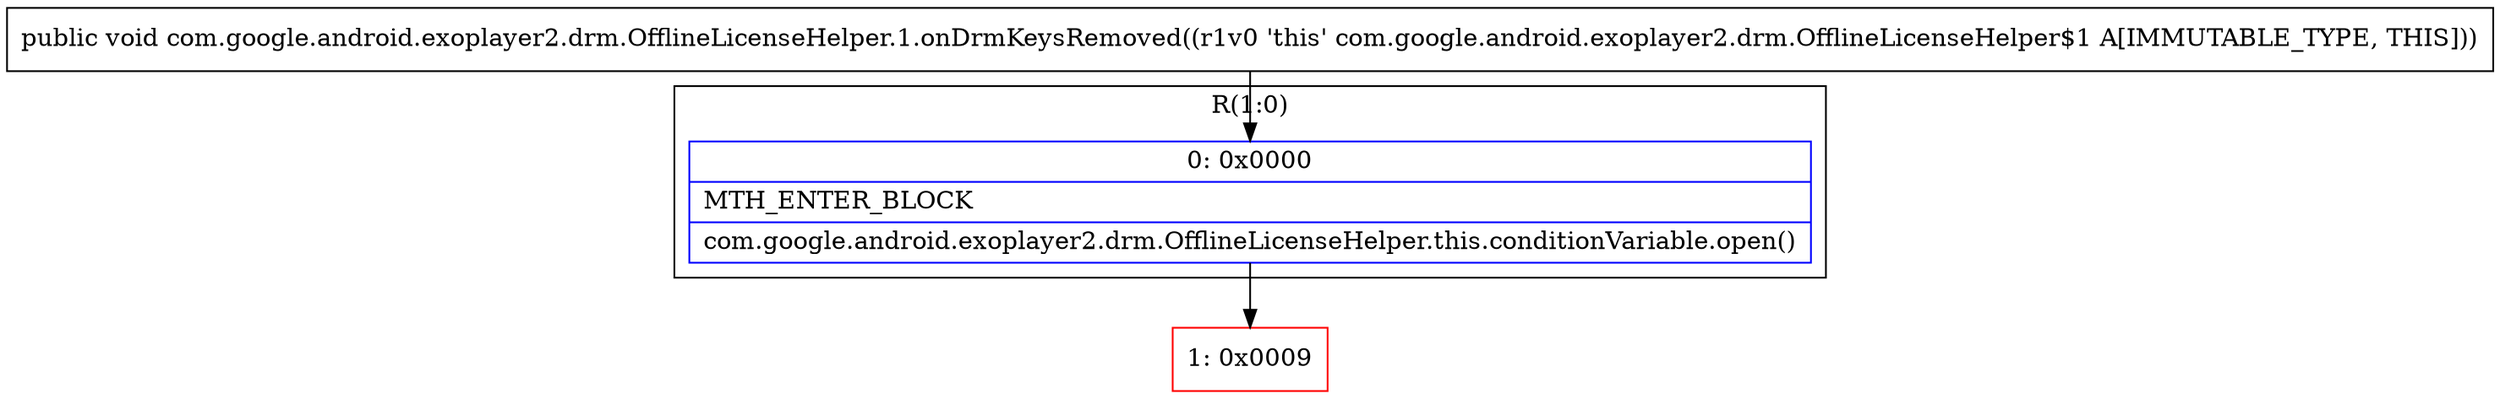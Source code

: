 digraph "CFG forcom.google.android.exoplayer2.drm.OfflineLicenseHelper.1.onDrmKeysRemoved()V" {
subgraph cluster_Region_371992419 {
label = "R(1:0)";
node [shape=record,color=blue];
Node_0 [shape=record,label="{0\:\ 0x0000|MTH_ENTER_BLOCK\l|com.google.android.exoplayer2.drm.OfflineLicenseHelper.this.conditionVariable.open()\l}"];
}
Node_1 [shape=record,color=red,label="{1\:\ 0x0009}"];
MethodNode[shape=record,label="{public void com.google.android.exoplayer2.drm.OfflineLicenseHelper.1.onDrmKeysRemoved((r1v0 'this' com.google.android.exoplayer2.drm.OfflineLicenseHelper$1 A[IMMUTABLE_TYPE, THIS])) }"];
MethodNode -> Node_0;
Node_0 -> Node_1;
}

